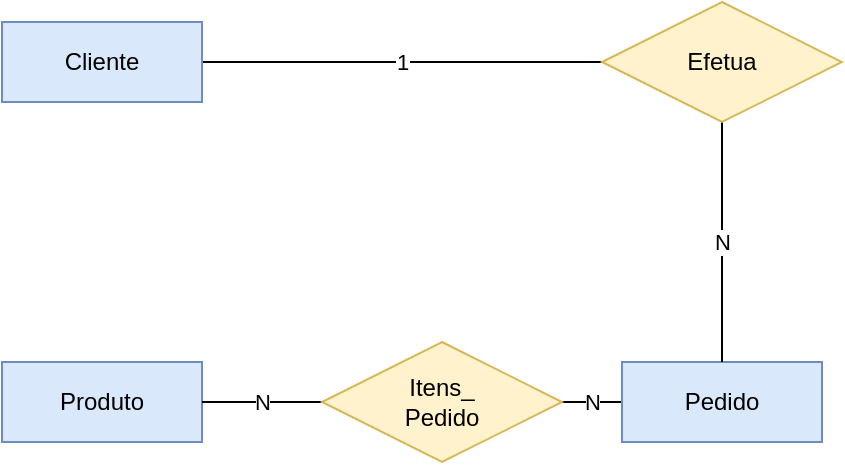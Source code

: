 <mxfile>
    <diagram id="3cnFkzaABzyImLmbieAI" name="Página-1">
        <mxGraphModel dx="500" dy="877" grid="1" gridSize="10" guides="1" tooltips="1" connect="1" arrows="1" fold="1" page="1" pageScale="1" pageWidth="827" pageHeight="1169" math="0" shadow="0">
            <root>
                <mxCell id="0"/>
                <mxCell id="1" parent="0"/>
                <mxCell id="17" value="1" style="edgeStyle=none;html=1;exitX=1;exitY=0.5;exitDx=0;exitDy=0;endArrow=none;endFill=0;" edge="1" parent="1" source="2" target="16">
                    <mxGeometry relative="1" as="geometry"/>
                </mxCell>
                <mxCell id="2" value="Cliente" style="whiteSpace=wrap;html=1;align=center;fillColor=#dae8fc;strokeColor=#6c8ebf;" vertex="1" parent="1">
                    <mxGeometry x="40" y="120" width="100" height="40" as="geometry"/>
                </mxCell>
                <mxCell id="3" value="Produto" style="whiteSpace=wrap;html=1;align=center;fillColor=#dae8fc;strokeColor=#6c8ebf;" vertex="1" parent="1">
                    <mxGeometry x="40" y="290" width="100" height="40" as="geometry"/>
                </mxCell>
                <mxCell id="21" value="N" style="edgeStyle=none;html=1;exitX=0;exitY=0.5;exitDx=0;exitDy=0;entryX=1;entryY=0.5;entryDx=0;entryDy=0;endArrow=none;endFill=0;" edge="1" parent="1" source="4" target="20">
                    <mxGeometry relative="1" as="geometry"/>
                </mxCell>
                <mxCell id="4" value="Pedido" style="whiteSpace=wrap;html=1;align=center;fillColor=#dae8fc;strokeColor=#6c8ebf;" vertex="1" parent="1">
                    <mxGeometry x="350" y="290" width="100" height="40" as="geometry"/>
                </mxCell>
                <mxCell id="19" value="N" style="edgeStyle=none;html=1;exitX=0.5;exitY=1;exitDx=0;exitDy=0;entryX=0.5;entryY=0;entryDx=0;entryDy=0;endArrow=none;endFill=0;" edge="1" parent="1" source="16" target="4">
                    <mxGeometry relative="1" as="geometry"/>
                </mxCell>
                <mxCell id="16" value="Efetua" style="shape=rhombus;perimeter=rhombusPerimeter;whiteSpace=wrap;html=1;align=center;fillColor=#fff2cc;strokeColor=#d6b656;" vertex="1" parent="1">
                    <mxGeometry x="340" y="110" width="120" height="60" as="geometry"/>
                </mxCell>
                <mxCell id="22" value="N" style="edgeStyle=none;html=1;exitX=0;exitY=0.5;exitDx=0;exitDy=0;endArrow=none;endFill=0;" edge="1" parent="1" source="20" target="3">
                    <mxGeometry relative="1" as="geometry"/>
                </mxCell>
                <mxCell id="20" value="Itens_&lt;br&gt;Pedido" style="shape=rhombus;perimeter=rhombusPerimeter;whiteSpace=wrap;html=1;align=center;fillColor=#fff2cc;strokeColor=#d6b656;" vertex="1" parent="1">
                    <mxGeometry x="200" y="280" width="120" height="60" as="geometry"/>
                </mxCell>
            </root>
        </mxGraphModel>
    </diagram>
</mxfile>